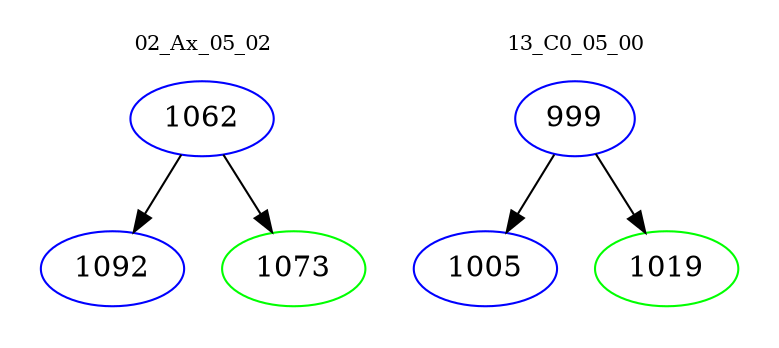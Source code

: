 digraph{
subgraph cluster_0 {
color = white
label = "02_Ax_05_02";
fontsize=10;
T0_1062 [label="1062", color="blue"]
T0_1062 -> T0_1092 [color="black"]
T0_1092 [label="1092", color="blue"]
T0_1062 -> T0_1073 [color="black"]
T0_1073 [label="1073", color="green"]
}
subgraph cluster_1 {
color = white
label = "13_C0_05_00";
fontsize=10;
T1_999 [label="999", color="blue"]
T1_999 -> T1_1005 [color="black"]
T1_1005 [label="1005", color="blue"]
T1_999 -> T1_1019 [color="black"]
T1_1019 [label="1019", color="green"]
}
}
